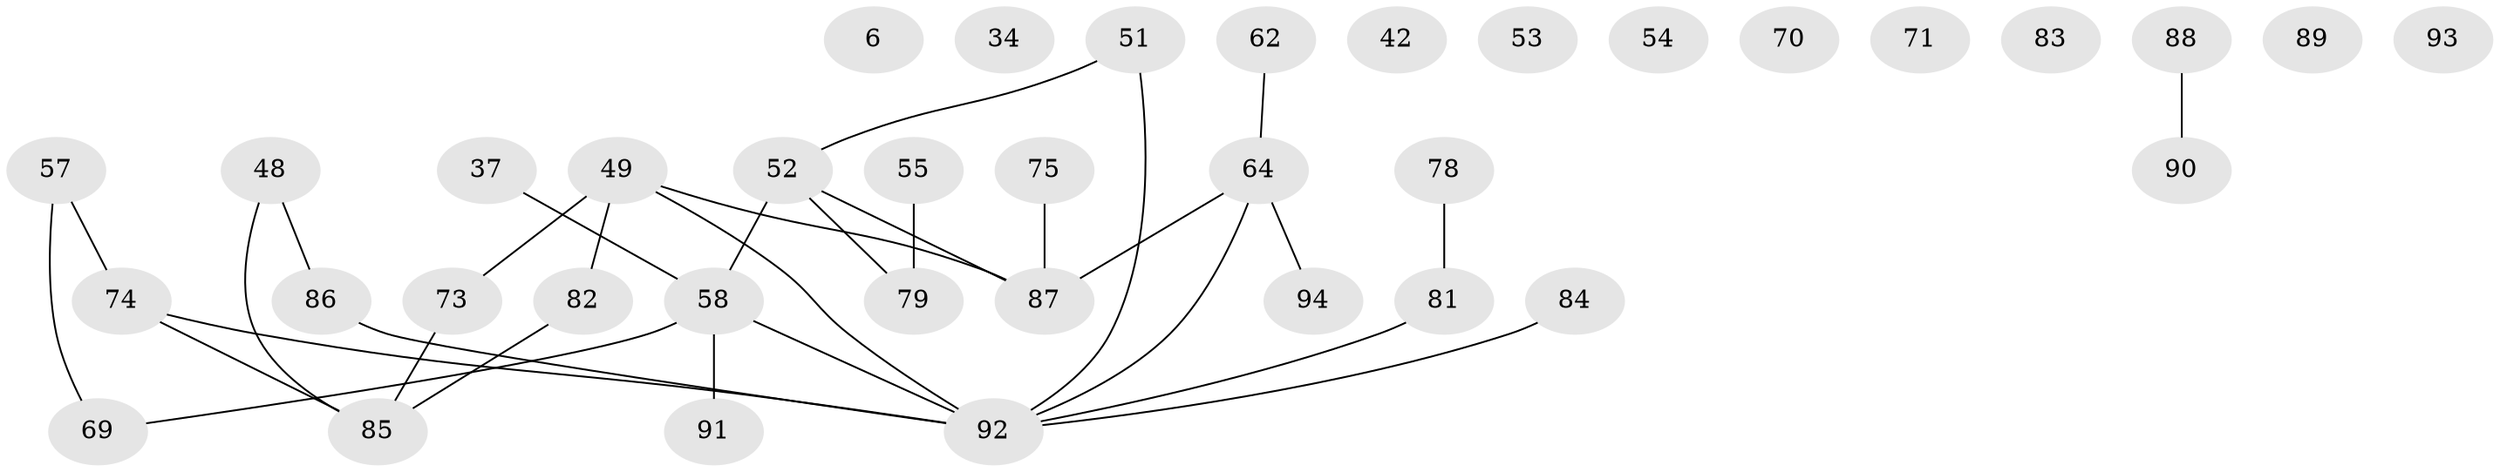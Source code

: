 // original degree distribution, {1: 0.2765957446808511, 6: 0.010638297872340425, 3: 0.2127659574468085, 2: 0.3191489361702128, 4: 0.07446808510638298, 0: 0.0851063829787234, 5: 0.02127659574468085}
// Generated by graph-tools (version 1.1) at 2025/42/03/04/25 21:42:29]
// undirected, 37 vertices, 32 edges
graph export_dot {
graph [start="1"]
  node [color=gray90,style=filled];
  6 [super="+1"];
  34;
  37;
  42;
  48;
  49 [super="+16"];
  51 [super="+50+46"];
  52 [super="+43"];
  53;
  54;
  55;
  57 [super="+14+31"];
  58 [super="+40"];
  62 [super="+7"];
  64 [super="+41"];
  69;
  70;
  71;
  73;
  74 [super="+12+11+72"];
  75;
  78;
  79;
  81 [super="+76"];
  82 [super="+32+66"];
  83;
  84;
  85;
  86 [super="+21"];
  87 [super="+63"];
  88;
  89 [super="+45"];
  90;
  91 [super="+3+27"];
  92 [super="+67+80+77+65"];
  93;
  94;
  37 -- 58;
  48 -- 85;
  48 -- 86;
  49 -- 73;
  49 -- 82 [weight=2];
  49 -- 87;
  49 -- 92;
  51 -- 52 [weight=2];
  51 -- 92 [weight=3];
  52 -- 58;
  52 -- 79;
  52 -- 87;
  55 -- 79;
  57 -- 74;
  57 -- 69;
  58 -- 69;
  58 -- 92 [weight=2];
  58 -- 91;
  62 -- 64;
  64 -- 87;
  64 -- 92;
  64 -- 94;
  73 -- 85;
  74 -- 92 [weight=2];
  74 -- 85;
  75 -- 87;
  78 -- 81;
  81 -- 92;
  82 -- 85;
  84 -- 92;
  86 -- 92;
  88 -- 90;
}
